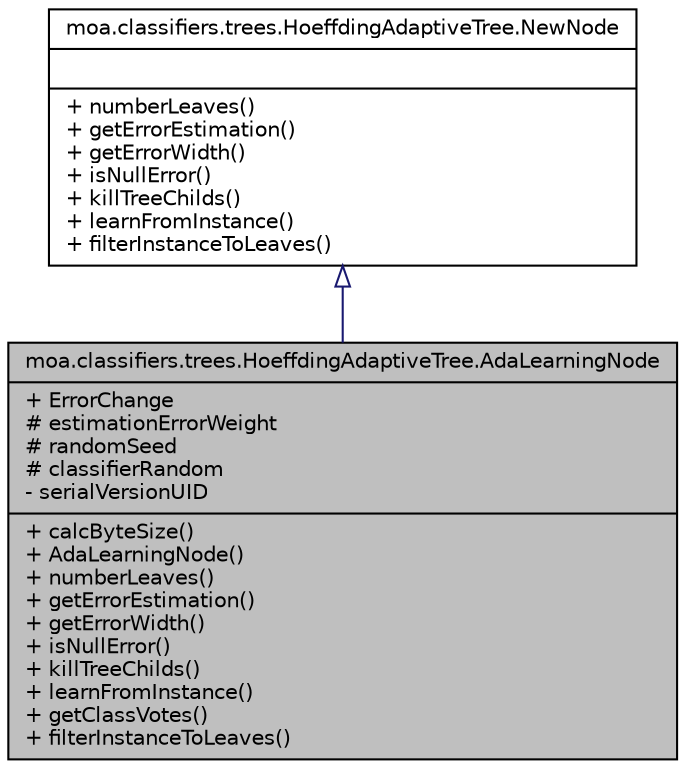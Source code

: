 digraph G
{
  edge [fontname="Helvetica",fontsize="10",labelfontname="Helvetica",labelfontsize="10"];
  node [fontname="Helvetica",fontsize="10",shape=record];
  Node1 [label="{moa.classifiers.trees.HoeffdingAdaptiveTree.AdaLearningNode\n|+ ErrorChange\l# estimationErrorWeight\l# randomSeed\l# classifierRandom\l- serialVersionUID\l|+ calcByteSize()\l+ AdaLearningNode()\l+ numberLeaves()\l+ getErrorEstimation()\l+ getErrorWidth()\l+ isNullError()\l+ killTreeChilds()\l+ learnFromInstance()\l+ getClassVotes()\l+ filterInstanceToLeaves()\l}",height=0.2,width=0.4,color="black", fillcolor="grey75", style="filled" fontcolor="black"];
  Node2 -> Node1 [dir=back,color="midnightblue",fontsize="10",style="solid",arrowtail="empty",fontname="Helvetica"];
  Node2 [label="{moa.classifiers.trees.HoeffdingAdaptiveTree.NewNode\n||+ numberLeaves()\l+ getErrorEstimation()\l+ getErrorWidth()\l+ isNullError()\l+ killTreeChilds()\l+ learnFromInstance()\l+ filterInstanceToLeaves()\l}",height=0.2,width=0.4,color="black", fillcolor="white", style="filled",URL="$interfacemoa_1_1classifiers_1_1trees_1_1HoeffdingAdaptiveTree_1_1NewNode.html"];
}
